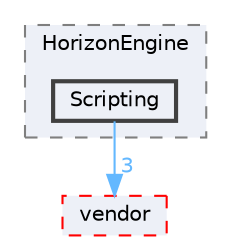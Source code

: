 digraph "C:/shortPath/28_11_HGE/HorizonEngine2D/HorizonEngine/src/HorizonEngine/Scripting"
{
 // LATEX_PDF_SIZE
  bgcolor="transparent";
  edge [fontname=Helvetica,fontsize=10,labelfontname=Helvetica,labelfontsize=10];
  node [fontname=Helvetica,fontsize=10,shape=box,height=0.2,width=0.4];
  compound=true
  subgraph clusterdir_7d00ba20b32cebfbf7d38294c84d3a1f {
    graph [ bgcolor="#edf0f7", pencolor="grey50", label="HorizonEngine", fontname=Helvetica,fontsize=10 style="filled,dashed", URL="dir_7d00ba20b32cebfbf7d38294c84d3a1f.html",tooltip=""]
  dir_1fe5d8cf08d150af0a9850316047a265 [label="Scripting", fillcolor="#edf0f7", color="grey25", style="filled,bold", URL="dir_1fe5d8cf08d150af0a9850316047a265.html",tooltip=""];
  }
  dir_f43a3dfde1b62eae6c373e47e837b703 [label="vendor", fillcolor="#edf0f7", color="red", style="filled,dashed", URL="dir_f43a3dfde1b62eae6c373e47e837b703.html",tooltip=""];
  dir_1fe5d8cf08d150af0a9850316047a265->dir_f43a3dfde1b62eae6c373e47e837b703 [headlabel="3", labeldistance=1.5 headhref="dir_000031_000041.html" color="steelblue1" fontcolor="steelblue1"];
}
